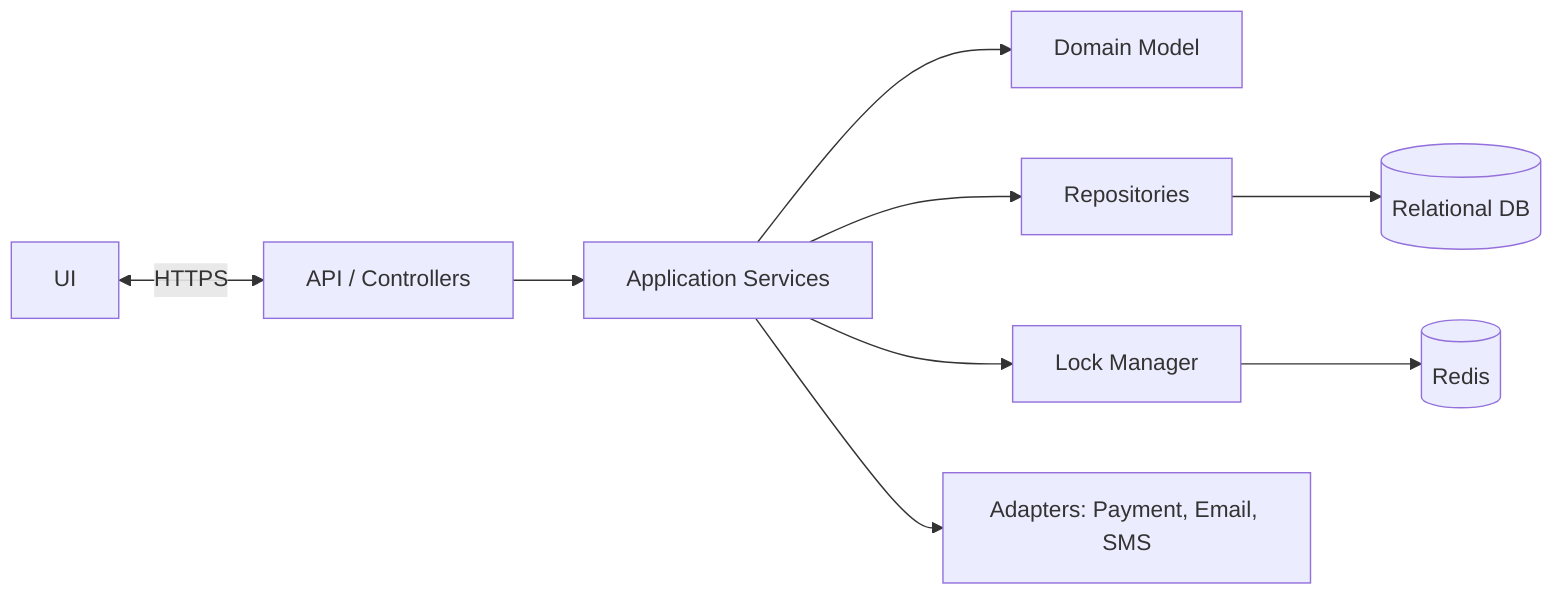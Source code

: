 graph LR
  UI <-->|HTTPS| API[API / Controllers]
  API --> APP[Application Services]
  APP --> DOMAIN[Domain Model]
  APP --> REPOS[Repositories]
  REPOS --> DB[(Relational DB)]
  APP --> LOCK[Lock Manager]
  LOCK --> REDIS[(Redis)]
  APP --> EXT[Adapters: Payment, Email, SMS]